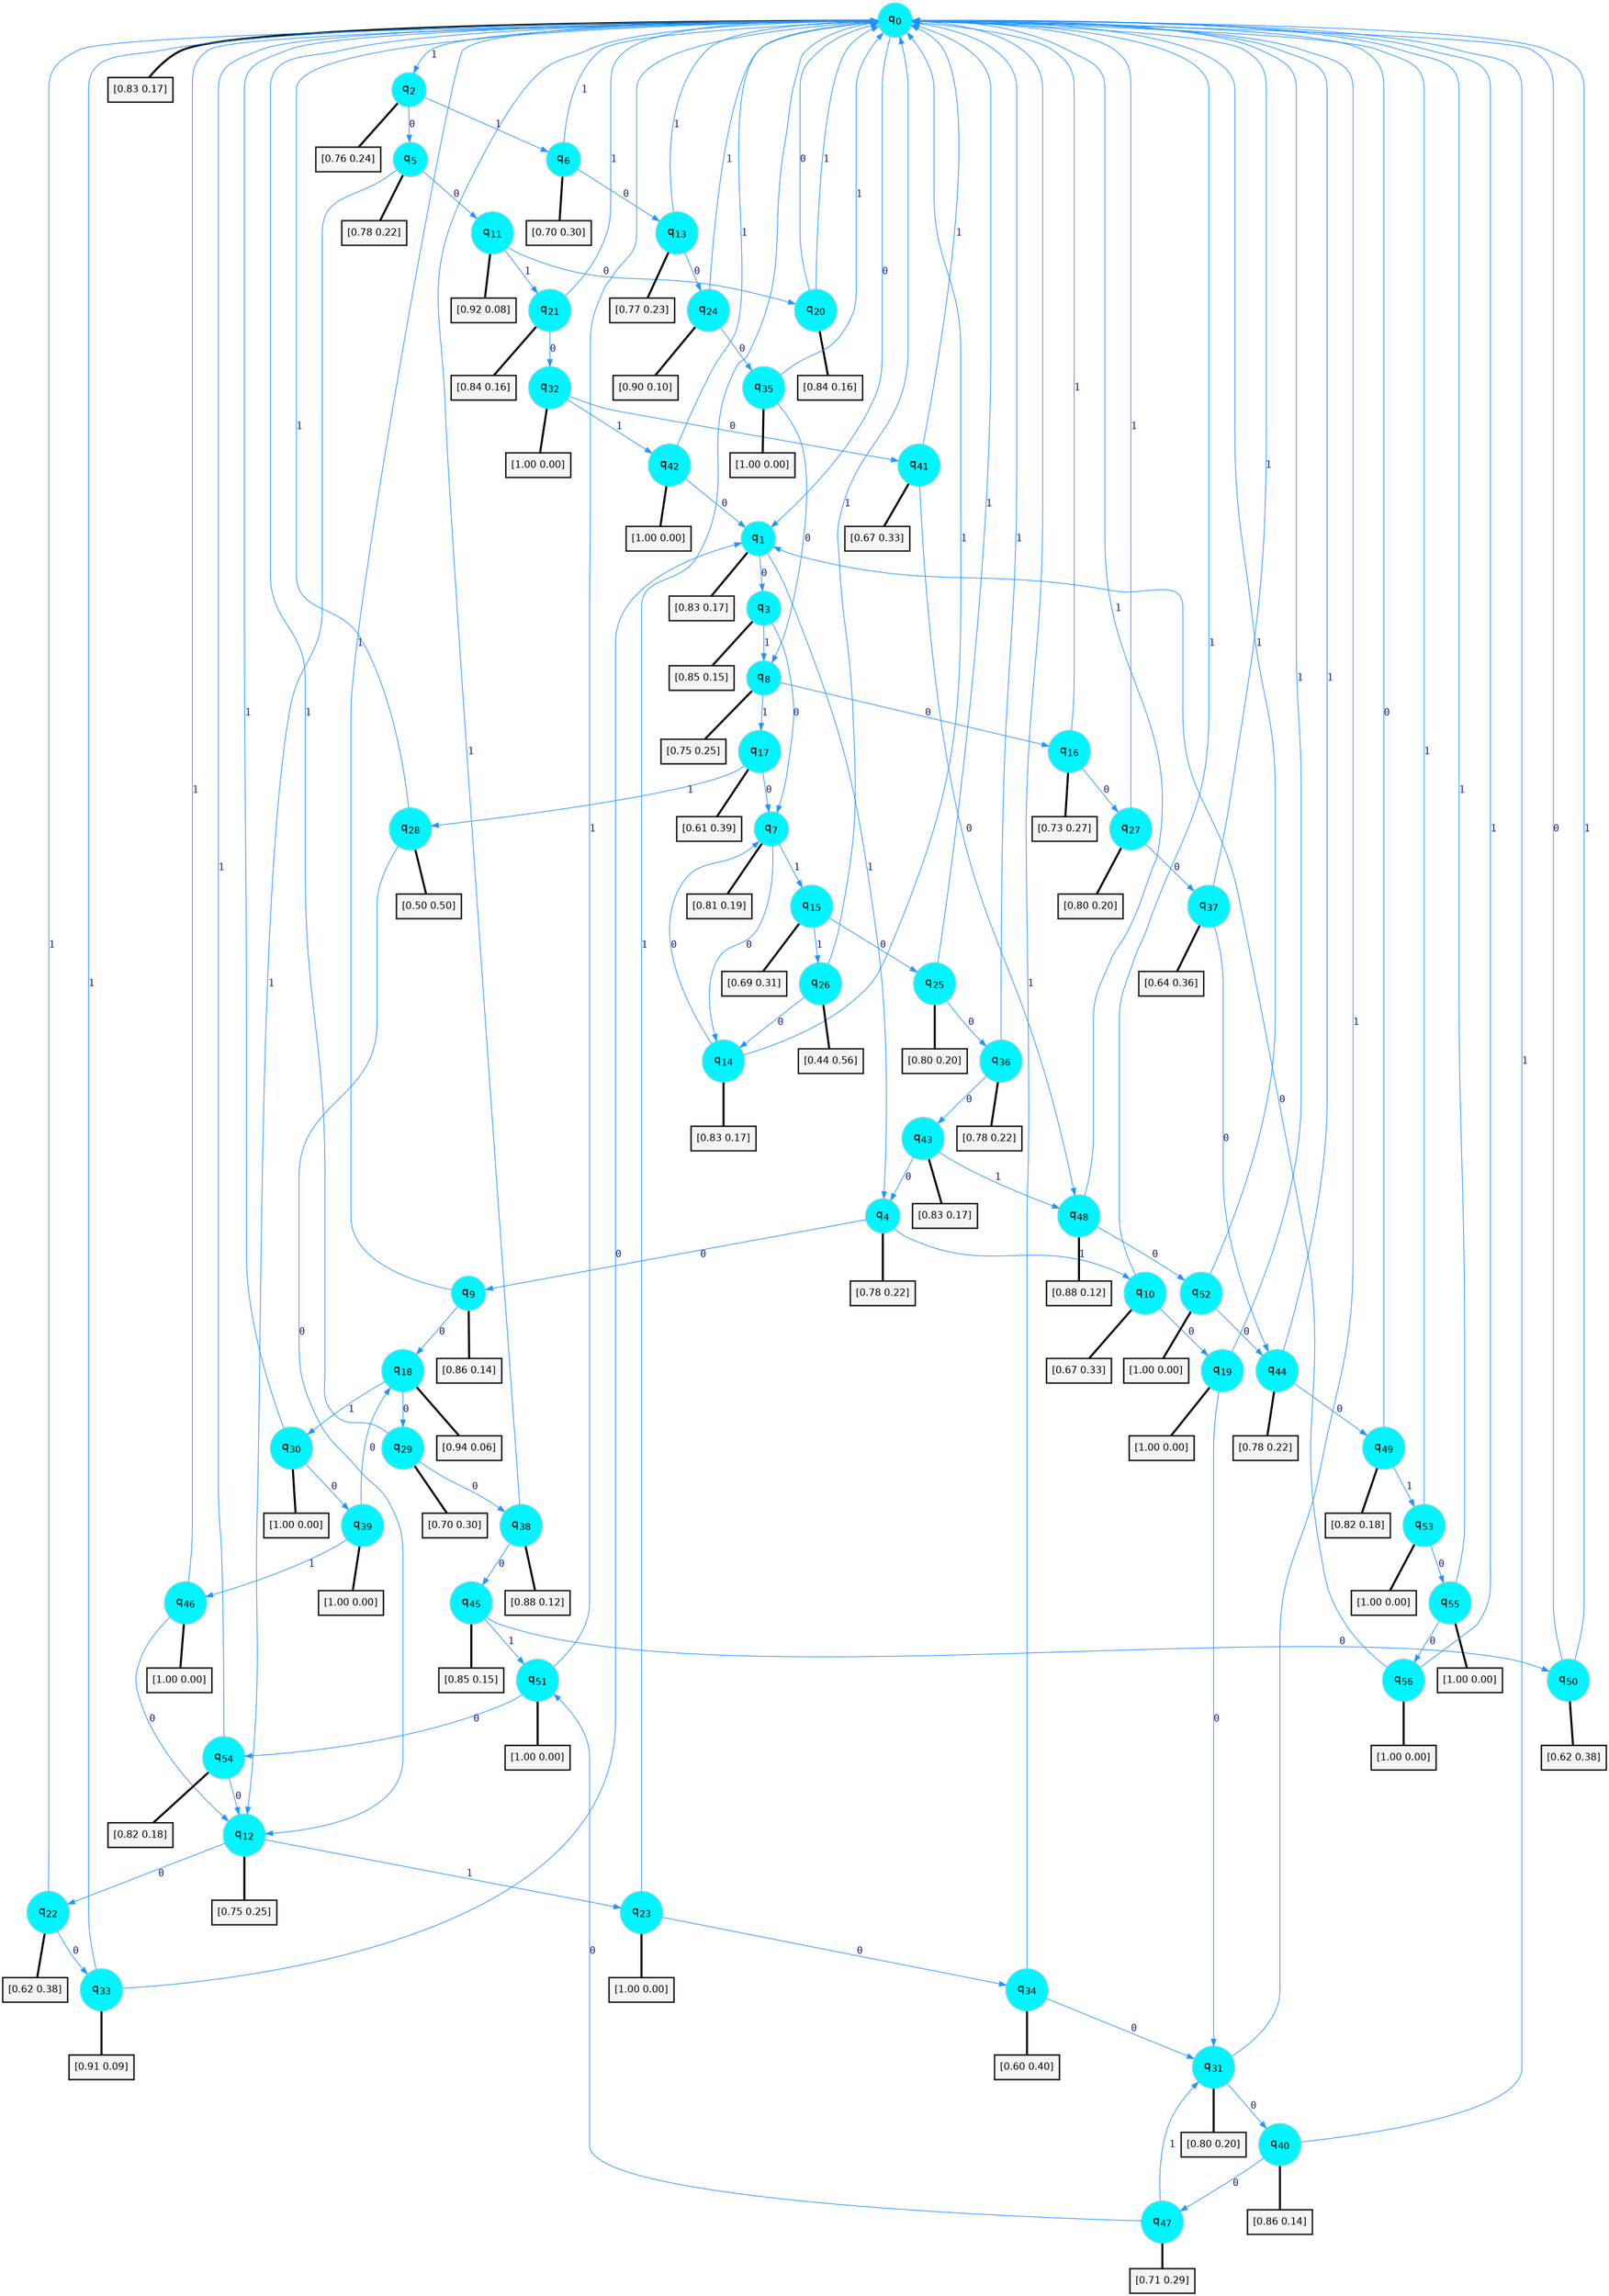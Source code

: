 digraph G {
graph [
bgcolor=transparent, dpi=300, rankdir=TD, size="40,25"];
node [
color=gray, fillcolor=turquoise1, fontcolor=black, fontname=Helvetica, fontsize=16, fontweight=bold, shape=circle, style=filled];
edge [
arrowsize=1, color=dodgerblue1, fontcolor=midnightblue, fontname=courier, fontweight=bold, penwidth=1, style=solid, weight=20];
0[label=<q<SUB>0</SUB>>];
1[label=<q<SUB>1</SUB>>];
2[label=<q<SUB>2</SUB>>];
3[label=<q<SUB>3</SUB>>];
4[label=<q<SUB>4</SUB>>];
5[label=<q<SUB>5</SUB>>];
6[label=<q<SUB>6</SUB>>];
7[label=<q<SUB>7</SUB>>];
8[label=<q<SUB>8</SUB>>];
9[label=<q<SUB>9</SUB>>];
10[label=<q<SUB>10</SUB>>];
11[label=<q<SUB>11</SUB>>];
12[label=<q<SUB>12</SUB>>];
13[label=<q<SUB>13</SUB>>];
14[label=<q<SUB>14</SUB>>];
15[label=<q<SUB>15</SUB>>];
16[label=<q<SUB>16</SUB>>];
17[label=<q<SUB>17</SUB>>];
18[label=<q<SUB>18</SUB>>];
19[label=<q<SUB>19</SUB>>];
20[label=<q<SUB>20</SUB>>];
21[label=<q<SUB>21</SUB>>];
22[label=<q<SUB>22</SUB>>];
23[label=<q<SUB>23</SUB>>];
24[label=<q<SUB>24</SUB>>];
25[label=<q<SUB>25</SUB>>];
26[label=<q<SUB>26</SUB>>];
27[label=<q<SUB>27</SUB>>];
28[label=<q<SUB>28</SUB>>];
29[label=<q<SUB>29</SUB>>];
30[label=<q<SUB>30</SUB>>];
31[label=<q<SUB>31</SUB>>];
32[label=<q<SUB>32</SUB>>];
33[label=<q<SUB>33</SUB>>];
34[label=<q<SUB>34</SUB>>];
35[label=<q<SUB>35</SUB>>];
36[label=<q<SUB>36</SUB>>];
37[label=<q<SUB>37</SUB>>];
38[label=<q<SUB>38</SUB>>];
39[label=<q<SUB>39</SUB>>];
40[label=<q<SUB>40</SUB>>];
41[label=<q<SUB>41</SUB>>];
42[label=<q<SUB>42</SUB>>];
43[label=<q<SUB>43</SUB>>];
44[label=<q<SUB>44</SUB>>];
45[label=<q<SUB>45</SUB>>];
46[label=<q<SUB>46</SUB>>];
47[label=<q<SUB>47</SUB>>];
48[label=<q<SUB>48</SUB>>];
49[label=<q<SUB>49</SUB>>];
50[label=<q<SUB>50</SUB>>];
51[label=<q<SUB>51</SUB>>];
52[label=<q<SUB>52</SUB>>];
53[label=<q<SUB>53</SUB>>];
54[label=<q<SUB>54</SUB>>];
55[label=<q<SUB>55</SUB>>];
56[label=<q<SUB>56</SUB>>];
57[label="[0.83 0.17]", shape=box,fontcolor=black, fontname=Helvetica, fontsize=14, penwidth=2, fillcolor=whitesmoke,color=black];
58[label="[0.83 0.17]", shape=box,fontcolor=black, fontname=Helvetica, fontsize=14, penwidth=2, fillcolor=whitesmoke,color=black];
59[label="[0.76 0.24]", shape=box,fontcolor=black, fontname=Helvetica, fontsize=14, penwidth=2, fillcolor=whitesmoke,color=black];
60[label="[0.85 0.15]", shape=box,fontcolor=black, fontname=Helvetica, fontsize=14, penwidth=2, fillcolor=whitesmoke,color=black];
61[label="[0.78 0.22]", shape=box,fontcolor=black, fontname=Helvetica, fontsize=14, penwidth=2, fillcolor=whitesmoke,color=black];
62[label="[0.78 0.22]", shape=box,fontcolor=black, fontname=Helvetica, fontsize=14, penwidth=2, fillcolor=whitesmoke,color=black];
63[label="[0.70 0.30]", shape=box,fontcolor=black, fontname=Helvetica, fontsize=14, penwidth=2, fillcolor=whitesmoke,color=black];
64[label="[0.81 0.19]", shape=box,fontcolor=black, fontname=Helvetica, fontsize=14, penwidth=2, fillcolor=whitesmoke,color=black];
65[label="[0.75 0.25]", shape=box,fontcolor=black, fontname=Helvetica, fontsize=14, penwidth=2, fillcolor=whitesmoke,color=black];
66[label="[0.86 0.14]", shape=box,fontcolor=black, fontname=Helvetica, fontsize=14, penwidth=2, fillcolor=whitesmoke,color=black];
67[label="[0.67 0.33]", shape=box,fontcolor=black, fontname=Helvetica, fontsize=14, penwidth=2, fillcolor=whitesmoke,color=black];
68[label="[0.92 0.08]", shape=box,fontcolor=black, fontname=Helvetica, fontsize=14, penwidth=2, fillcolor=whitesmoke,color=black];
69[label="[0.75 0.25]", shape=box,fontcolor=black, fontname=Helvetica, fontsize=14, penwidth=2, fillcolor=whitesmoke,color=black];
70[label="[0.77 0.23]", shape=box,fontcolor=black, fontname=Helvetica, fontsize=14, penwidth=2, fillcolor=whitesmoke,color=black];
71[label="[0.83 0.17]", shape=box,fontcolor=black, fontname=Helvetica, fontsize=14, penwidth=2, fillcolor=whitesmoke,color=black];
72[label="[0.69 0.31]", shape=box,fontcolor=black, fontname=Helvetica, fontsize=14, penwidth=2, fillcolor=whitesmoke,color=black];
73[label="[0.73 0.27]", shape=box,fontcolor=black, fontname=Helvetica, fontsize=14, penwidth=2, fillcolor=whitesmoke,color=black];
74[label="[0.61 0.39]", shape=box,fontcolor=black, fontname=Helvetica, fontsize=14, penwidth=2, fillcolor=whitesmoke,color=black];
75[label="[0.94 0.06]", shape=box,fontcolor=black, fontname=Helvetica, fontsize=14, penwidth=2, fillcolor=whitesmoke,color=black];
76[label="[1.00 0.00]", shape=box,fontcolor=black, fontname=Helvetica, fontsize=14, penwidth=2, fillcolor=whitesmoke,color=black];
77[label="[0.84 0.16]", shape=box,fontcolor=black, fontname=Helvetica, fontsize=14, penwidth=2, fillcolor=whitesmoke,color=black];
78[label="[0.84 0.16]", shape=box,fontcolor=black, fontname=Helvetica, fontsize=14, penwidth=2, fillcolor=whitesmoke,color=black];
79[label="[0.62 0.38]", shape=box,fontcolor=black, fontname=Helvetica, fontsize=14, penwidth=2, fillcolor=whitesmoke,color=black];
80[label="[1.00 0.00]", shape=box,fontcolor=black, fontname=Helvetica, fontsize=14, penwidth=2, fillcolor=whitesmoke,color=black];
81[label="[0.90 0.10]", shape=box,fontcolor=black, fontname=Helvetica, fontsize=14, penwidth=2, fillcolor=whitesmoke,color=black];
82[label="[0.80 0.20]", shape=box,fontcolor=black, fontname=Helvetica, fontsize=14, penwidth=2, fillcolor=whitesmoke,color=black];
83[label="[0.44 0.56]", shape=box,fontcolor=black, fontname=Helvetica, fontsize=14, penwidth=2, fillcolor=whitesmoke,color=black];
84[label="[0.80 0.20]", shape=box,fontcolor=black, fontname=Helvetica, fontsize=14, penwidth=2, fillcolor=whitesmoke,color=black];
85[label="[0.50 0.50]", shape=box,fontcolor=black, fontname=Helvetica, fontsize=14, penwidth=2, fillcolor=whitesmoke,color=black];
86[label="[0.70 0.30]", shape=box,fontcolor=black, fontname=Helvetica, fontsize=14, penwidth=2, fillcolor=whitesmoke,color=black];
87[label="[1.00 0.00]", shape=box,fontcolor=black, fontname=Helvetica, fontsize=14, penwidth=2, fillcolor=whitesmoke,color=black];
88[label="[0.80 0.20]", shape=box,fontcolor=black, fontname=Helvetica, fontsize=14, penwidth=2, fillcolor=whitesmoke,color=black];
89[label="[1.00 0.00]", shape=box,fontcolor=black, fontname=Helvetica, fontsize=14, penwidth=2, fillcolor=whitesmoke,color=black];
90[label="[0.91 0.09]", shape=box,fontcolor=black, fontname=Helvetica, fontsize=14, penwidth=2, fillcolor=whitesmoke,color=black];
91[label="[0.60 0.40]", shape=box,fontcolor=black, fontname=Helvetica, fontsize=14, penwidth=2, fillcolor=whitesmoke,color=black];
92[label="[1.00 0.00]", shape=box,fontcolor=black, fontname=Helvetica, fontsize=14, penwidth=2, fillcolor=whitesmoke,color=black];
93[label="[0.78 0.22]", shape=box,fontcolor=black, fontname=Helvetica, fontsize=14, penwidth=2, fillcolor=whitesmoke,color=black];
94[label="[0.64 0.36]", shape=box,fontcolor=black, fontname=Helvetica, fontsize=14, penwidth=2, fillcolor=whitesmoke,color=black];
95[label="[0.88 0.12]", shape=box,fontcolor=black, fontname=Helvetica, fontsize=14, penwidth=2, fillcolor=whitesmoke,color=black];
96[label="[1.00 0.00]", shape=box,fontcolor=black, fontname=Helvetica, fontsize=14, penwidth=2, fillcolor=whitesmoke,color=black];
97[label="[0.86 0.14]", shape=box,fontcolor=black, fontname=Helvetica, fontsize=14, penwidth=2, fillcolor=whitesmoke,color=black];
98[label="[0.67 0.33]", shape=box,fontcolor=black, fontname=Helvetica, fontsize=14, penwidth=2, fillcolor=whitesmoke,color=black];
99[label="[1.00 0.00]", shape=box,fontcolor=black, fontname=Helvetica, fontsize=14, penwidth=2, fillcolor=whitesmoke,color=black];
100[label="[0.83 0.17]", shape=box,fontcolor=black, fontname=Helvetica, fontsize=14, penwidth=2, fillcolor=whitesmoke,color=black];
101[label="[0.78 0.22]", shape=box,fontcolor=black, fontname=Helvetica, fontsize=14, penwidth=2, fillcolor=whitesmoke,color=black];
102[label="[0.85 0.15]", shape=box,fontcolor=black, fontname=Helvetica, fontsize=14, penwidth=2, fillcolor=whitesmoke,color=black];
103[label="[1.00 0.00]", shape=box,fontcolor=black, fontname=Helvetica, fontsize=14, penwidth=2, fillcolor=whitesmoke,color=black];
104[label="[0.71 0.29]", shape=box,fontcolor=black, fontname=Helvetica, fontsize=14, penwidth=2, fillcolor=whitesmoke,color=black];
105[label="[0.88 0.12]", shape=box,fontcolor=black, fontname=Helvetica, fontsize=14, penwidth=2, fillcolor=whitesmoke,color=black];
106[label="[0.82 0.18]", shape=box,fontcolor=black, fontname=Helvetica, fontsize=14, penwidth=2, fillcolor=whitesmoke,color=black];
107[label="[0.62 0.38]", shape=box,fontcolor=black, fontname=Helvetica, fontsize=14, penwidth=2, fillcolor=whitesmoke,color=black];
108[label="[1.00 0.00]", shape=box,fontcolor=black, fontname=Helvetica, fontsize=14, penwidth=2, fillcolor=whitesmoke,color=black];
109[label="[1.00 0.00]", shape=box,fontcolor=black, fontname=Helvetica, fontsize=14, penwidth=2, fillcolor=whitesmoke,color=black];
110[label="[1.00 0.00]", shape=box,fontcolor=black, fontname=Helvetica, fontsize=14, penwidth=2, fillcolor=whitesmoke,color=black];
111[label="[0.82 0.18]", shape=box,fontcolor=black, fontname=Helvetica, fontsize=14, penwidth=2, fillcolor=whitesmoke,color=black];
112[label="[1.00 0.00]", shape=box,fontcolor=black, fontname=Helvetica, fontsize=14, penwidth=2, fillcolor=whitesmoke,color=black];
113[label="[1.00 0.00]", shape=box,fontcolor=black, fontname=Helvetica, fontsize=14, penwidth=2, fillcolor=whitesmoke,color=black];
0->1 [label=0];
0->2 [label=1];
0->57 [arrowhead=none, penwidth=3,color=black];
1->3 [label=0];
1->4 [label=1];
1->58 [arrowhead=none, penwidth=3,color=black];
2->5 [label=0];
2->6 [label=1];
2->59 [arrowhead=none, penwidth=3,color=black];
3->7 [label=0];
3->8 [label=1];
3->60 [arrowhead=none, penwidth=3,color=black];
4->9 [label=0];
4->10 [label=1];
4->61 [arrowhead=none, penwidth=3,color=black];
5->11 [label=0];
5->12 [label=1];
5->62 [arrowhead=none, penwidth=3,color=black];
6->13 [label=0];
6->0 [label=1];
6->63 [arrowhead=none, penwidth=3,color=black];
7->14 [label=0];
7->15 [label=1];
7->64 [arrowhead=none, penwidth=3,color=black];
8->16 [label=0];
8->17 [label=1];
8->65 [arrowhead=none, penwidth=3,color=black];
9->18 [label=0];
9->0 [label=1];
9->66 [arrowhead=none, penwidth=3,color=black];
10->19 [label=0];
10->0 [label=1];
10->67 [arrowhead=none, penwidth=3,color=black];
11->20 [label=0];
11->21 [label=1];
11->68 [arrowhead=none, penwidth=3,color=black];
12->22 [label=0];
12->23 [label=1];
12->69 [arrowhead=none, penwidth=3,color=black];
13->24 [label=0];
13->0 [label=1];
13->70 [arrowhead=none, penwidth=3,color=black];
14->7 [label=0];
14->0 [label=1];
14->71 [arrowhead=none, penwidth=3,color=black];
15->25 [label=0];
15->26 [label=1];
15->72 [arrowhead=none, penwidth=3,color=black];
16->27 [label=0];
16->0 [label=1];
16->73 [arrowhead=none, penwidth=3,color=black];
17->7 [label=0];
17->28 [label=1];
17->74 [arrowhead=none, penwidth=3,color=black];
18->29 [label=0];
18->30 [label=1];
18->75 [arrowhead=none, penwidth=3,color=black];
19->31 [label=0];
19->0 [label=1];
19->76 [arrowhead=none, penwidth=3,color=black];
20->0 [label=0];
20->0 [label=1];
20->77 [arrowhead=none, penwidth=3,color=black];
21->32 [label=0];
21->0 [label=1];
21->78 [arrowhead=none, penwidth=3,color=black];
22->33 [label=0];
22->0 [label=1];
22->79 [arrowhead=none, penwidth=3,color=black];
23->34 [label=0];
23->0 [label=1];
23->80 [arrowhead=none, penwidth=3,color=black];
24->35 [label=0];
24->0 [label=1];
24->81 [arrowhead=none, penwidth=3,color=black];
25->36 [label=0];
25->0 [label=1];
25->82 [arrowhead=none, penwidth=3,color=black];
26->14 [label=0];
26->0 [label=1];
26->83 [arrowhead=none, penwidth=3,color=black];
27->37 [label=0];
27->0 [label=1];
27->84 [arrowhead=none, penwidth=3,color=black];
28->12 [label=0];
28->0 [label=1];
28->85 [arrowhead=none, penwidth=3,color=black];
29->38 [label=0];
29->0 [label=1];
29->86 [arrowhead=none, penwidth=3,color=black];
30->39 [label=0];
30->0 [label=1];
30->87 [arrowhead=none, penwidth=3,color=black];
31->40 [label=0];
31->0 [label=1];
31->88 [arrowhead=none, penwidth=3,color=black];
32->41 [label=0];
32->42 [label=1];
32->89 [arrowhead=none, penwidth=3,color=black];
33->1 [label=0];
33->0 [label=1];
33->90 [arrowhead=none, penwidth=3,color=black];
34->31 [label=0];
34->0 [label=1];
34->91 [arrowhead=none, penwidth=3,color=black];
35->8 [label=0];
35->0 [label=1];
35->92 [arrowhead=none, penwidth=3,color=black];
36->43 [label=0];
36->0 [label=1];
36->93 [arrowhead=none, penwidth=3,color=black];
37->44 [label=0];
37->0 [label=1];
37->94 [arrowhead=none, penwidth=3,color=black];
38->45 [label=0];
38->0 [label=1];
38->95 [arrowhead=none, penwidth=3,color=black];
39->18 [label=0];
39->46 [label=1];
39->96 [arrowhead=none, penwidth=3,color=black];
40->47 [label=0];
40->0 [label=1];
40->97 [arrowhead=none, penwidth=3,color=black];
41->48 [label=0];
41->0 [label=1];
41->98 [arrowhead=none, penwidth=3,color=black];
42->1 [label=0];
42->0 [label=1];
42->99 [arrowhead=none, penwidth=3,color=black];
43->4 [label=0];
43->48 [label=1];
43->100 [arrowhead=none, penwidth=3,color=black];
44->49 [label=0];
44->0 [label=1];
44->101 [arrowhead=none, penwidth=3,color=black];
45->50 [label=0];
45->51 [label=1];
45->102 [arrowhead=none, penwidth=3,color=black];
46->12 [label=0];
46->0 [label=1];
46->103 [arrowhead=none, penwidth=3,color=black];
47->51 [label=0];
47->31 [label=1];
47->104 [arrowhead=none, penwidth=3,color=black];
48->52 [label=0];
48->0 [label=1];
48->105 [arrowhead=none, penwidth=3,color=black];
49->0 [label=0];
49->53 [label=1];
49->106 [arrowhead=none, penwidth=3,color=black];
50->0 [label=0];
50->0 [label=1];
50->107 [arrowhead=none, penwidth=3,color=black];
51->54 [label=0];
51->0 [label=1];
51->108 [arrowhead=none, penwidth=3,color=black];
52->44 [label=0];
52->0 [label=1];
52->109 [arrowhead=none, penwidth=3,color=black];
53->55 [label=0];
53->0 [label=1];
53->110 [arrowhead=none, penwidth=3,color=black];
54->12 [label=0];
54->0 [label=1];
54->111 [arrowhead=none, penwidth=3,color=black];
55->56 [label=0];
55->0 [label=1];
55->112 [arrowhead=none, penwidth=3,color=black];
56->1 [label=0];
56->0 [label=1];
56->113 [arrowhead=none, penwidth=3,color=black];
}
